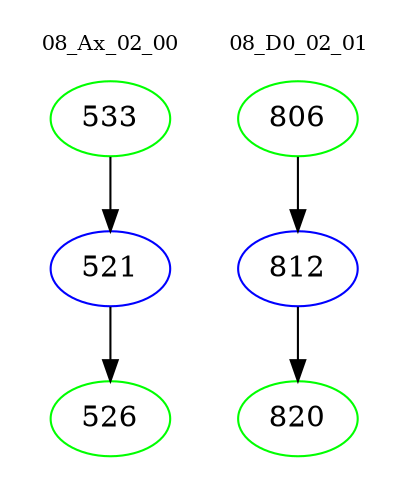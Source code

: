 digraph{
subgraph cluster_0 {
color = white
label = "08_Ax_02_00";
fontsize=10;
T0_533 [label="533", color="green"]
T0_533 -> T0_521 [color="black"]
T0_521 [label="521", color="blue"]
T0_521 -> T0_526 [color="black"]
T0_526 [label="526", color="green"]
}
subgraph cluster_1 {
color = white
label = "08_D0_02_01";
fontsize=10;
T1_806 [label="806", color="green"]
T1_806 -> T1_812 [color="black"]
T1_812 [label="812", color="blue"]
T1_812 -> T1_820 [color="black"]
T1_820 [label="820", color="green"]
}
}
